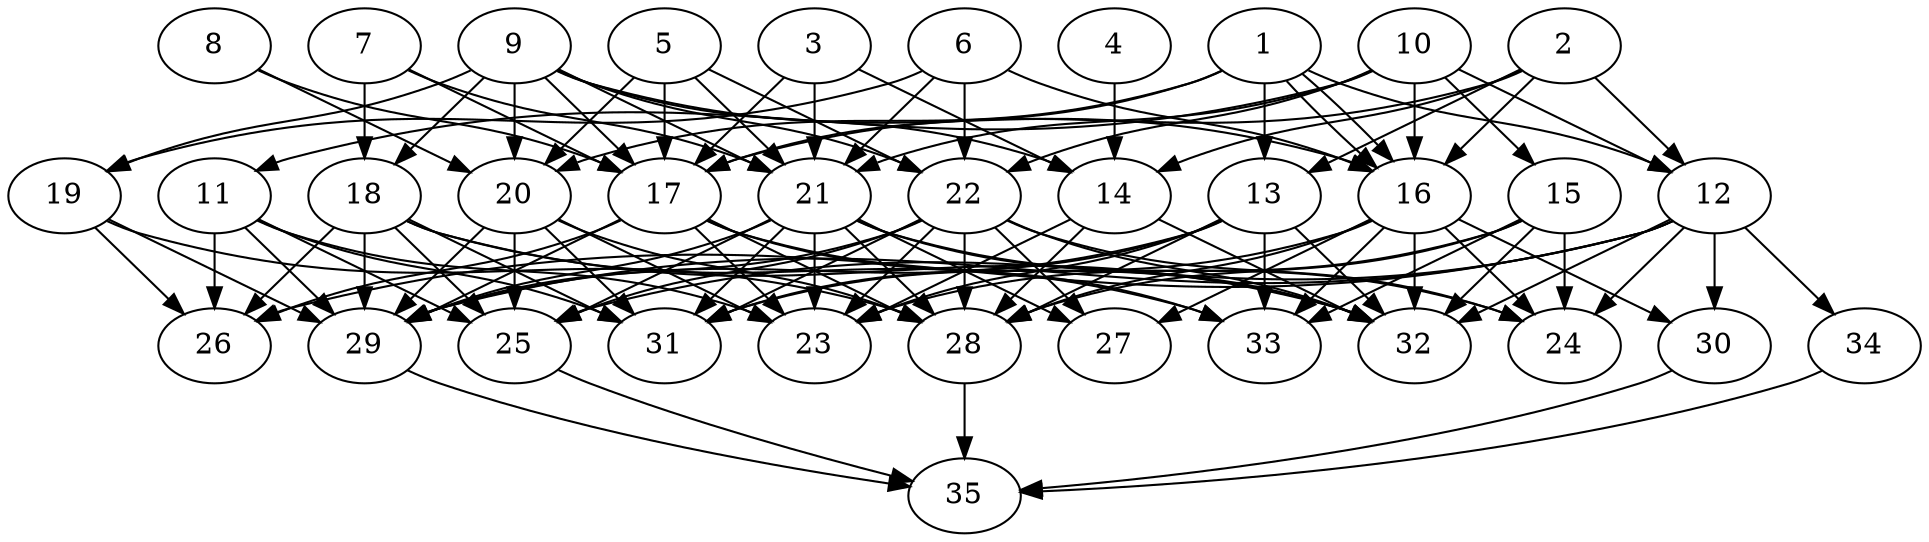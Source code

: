 // DAG automatically generated by daggen at Thu Oct  3 14:05:37 2019
// ./daggen --dot -n 35 --ccr 0.5 --fat 0.7 --regular 0.9 --density 0.7 --mindata 5242880 --maxdata 52428800 
digraph G {
  1 [size="93505536", alpha="0.18", expect_size="46752768"] 
  1 -> 12 [size ="46752768"]
  1 -> 13 [size ="46752768"]
  1 -> 16 [size ="46752768"]
  1 -> 16 [size ="46752768"]
  1 -> 17 [size ="46752768"]
  1 -> 20 [size ="46752768"]
  2 [size="43284480", alpha="0.09", expect_size="21642240"] 
  2 -> 12 [size ="21642240"]
  2 -> 13 [size ="21642240"]
  2 -> 14 [size ="21642240"]
  2 -> 16 [size ="21642240"]
  2 -> 17 [size ="21642240"]
  3 [size="91418624", alpha="0.13", expect_size="45709312"] 
  3 -> 14 [size ="45709312"]
  3 -> 17 [size ="45709312"]
  3 -> 21 [size ="45709312"]
  4 [size="46796800", alpha="0.14", expect_size="23398400"] 
  4 -> 14 [size ="23398400"]
  5 [size="80492544", alpha="0.19", expect_size="40246272"] 
  5 -> 17 [size ="40246272"]
  5 -> 20 [size ="40246272"]
  5 -> 21 [size ="40246272"]
  5 -> 22 [size ="40246272"]
  6 [size="83988480", alpha="0.12", expect_size="41994240"] 
  6 -> 16 [size ="41994240"]
  6 -> 19 [size ="41994240"]
  6 -> 21 [size ="41994240"]
  6 -> 22 [size ="41994240"]
  7 [size="26519552", alpha="0.01", expect_size="13259776"] 
  7 -> 17 [size ="13259776"]
  7 -> 18 [size ="13259776"]
  7 -> 21 [size ="13259776"]
  8 [size="36739072", alpha="0.11", expect_size="18369536"] 
  8 -> 17 [size ="18369536"]
  8 -> 20 [size ="18369536"]
  9 [size="16719872", alpha="0.13", expect_size="8359936"] 
  9 -> 14 [size ="8359936"]
  9 -> 16 [size ="8359936"]
  9 -> 17 [size ="8359936"]
  9 -> 18 [size ="8359936"]
  9 -> 19 [size ="8359936"]
  9 -> 20 [size ="8359936"]
  9 -> 21 [size ="8359936"]
  9 -> 22 [size ="8359936"]
  10 [size="22528000", alpha="0.06", expect_size="11264000"] 
  10 -> 11 [size ="11264000"]
  10 -> 12 [size ="11264000"]
  10 -> 15 [size ="11264000"]
  10 -> 16 [size ="11264000"]
  10 -> 21 [size ="11264000"]
  10 -> 22 [size ="11264000"]
  11 [size="49563648", alpha="0.15", expect_size="24781824"] 
  11 -> 23 [size ="24781824"]
  11 -> 25 [size ="24781824"]
  11 -> 26 [size ="24781824"]
  11 -> 29 [size ="24781824"]
  11 -> 31 [size ="24781824"]
  12 [size="41828352", alpha="0.12", expect_size="20914176"] 
  12 -> 24 [size ="20914176"]
  12 -> 25 [size ="20914176"]
  12 -> 26 [size ="20914176"]
  12 -> 29 [size ="20914176"]
  12 -> 30 [size ="20914176"]
  12 -> 32 [size ="20914176"]
  12 -> 34 [size ="20914176"]
  13 [size="82429952", alpha="0.16", expect_size="41214976"] 
  13 -> 23 [size ="41214976"]
  13 -> 28 [size ="41214976"]
  13 -> 29 [size ="41214976"]
  13 -> 31 [size ="41214976"]
  13 -> 32 [size ="41214976"]
  13 -> 33 [size ="41214976"]
  14 [size="49086464", alpha="0.17", expect_size="24543232"] 
  14 -> 23 [size ="24543232"]
  14 -> 28 [size ="24543232"]
  14 -> 32 [size ="24543232"]
  15 [size="21563392", alpha="0.15", expect_size="10781696"] 
  15 -> 23 [size ="10781696"]
  15 -> 24 [size ="10781696"]
  15 -> 28 [size ="10781696"]
  15 -> 32 [size ="10781696"]
  15 -> 33 [size ="10781696"]
  16 [size="18339840", alpha="0.05", expect_size="9169920"] 
  16 -> 24 [size ="9169920"]
  16 -> 27 [size ="9169920"]
  16 -> 28 [size ="9169920"]
  16 -> 30 [size ="9169920"]
  16 -> 31 [size ="9169920"]
  16 -> 32 [size ="9169920"]
  16 -> 33 [size ="9169920"]
  17 [size="75671552", alpha="0.12", expect_size="37835776"] 
  17 -> 23 [size ="37835776"]
  17 -> 26 [size ="37835776"]
  17 -> 28 [size ="37835776"]
  17 -> 29 [size ="37835776"]
  17 -> 32 [size ="37835776"]
  17 -> 33 [size ="37835776"]
  18 [size="82337792", alpha="0.12", expect_size="41168896"] 
  18 -> 25 [size ="41168896"]
  18 -> 26 [size ="41168896"]
  18 -> 29 [size ="41168896"]
  18 -> 31 [size ="41168896"]
  18 -> 32 [size ="41168896"]
  18 -> 33 [size ="41168896"]
  19 [size="39309312", alpha="0.07", expect_size="19654656"] 
  19 -> 26 [size ="19654656"]
  19 -> 28 [size ="19654656"]
  19 -> 29 [size ="19654656"]
  20 [size="99338240", alpha="0.17", expect_size="49669120"] 
  20 -> 23 [size ="49669120"]
  20 -> 25 [size ="49669120"]
  20 -> 28 [size ="49669120"]
  20 -> 29 [size ="49669120"]
  20 -> 31 [size ="49669120"]
  21 [size="32983040", alpha="0.04", expect_size="16491520"] 
  21 -> 23 [size ="16491520"]
  21 -> 24 [size ="16491520"]
  21 -> 25 [size ="16491520"]
  21 -> 27 [size ="16491520"]
  21 -> 28 [size ="16491520"]
  21 -> 29 [size ="16491520"]
  21 -> 31 [size ="16491520"]
  21 -> 32 [size ="16491520"]
  22 [size="102959104", alpha="0.17", expect_size="51479552"] 
  22 -> 23 [size ="51479552"]
  22 -> 24 [size ="51479552"]
  22 -> 25 [size ="51479552"]
  22 -> 27 [size ="51479552"]
  22 -> 28 [size ="51479552"]
  22 -> 29 [size ="51479552"]
  22 -> 31 [size ="51479552"]
  22 -> 32 [size ="51479552"]
  23 [size="63350784", alpha="0.08", expect_size="31675392"] 
  24 [size="42463232", alpha="0.07", expect_size="21231616"] 
  25 [size="27506688", alpha="0.01", expect_size="13753344"] 
  25 -> 35 [size ="13753344"]
  26 [size="96798720", alpha="0.10", expect_size="48399360"] 
  27 [size="27760640", alpha="0.02", expect_size="13880320"] 
  28 [size="82112512", alpha="0.00", expect_size="41056256"] 
  28 -> 35 [size ="41056256"]
  29 [size="44750848", alpha="0.20", expect_size="22375424"] 
  29 -> 35 [size ="22375424"]
  30 [size="79491072", alpha="0.02", expect_size="39745536"] 
  30 -> 35 [size ="39745536"]
  31 [size="63750144", alpha="0.12", expect_size="31875072"] 
  32 [size="80543744", alpha="0.09", expect_size="40271872"] 
  33 [size="68304896", alpha="0.01", expect_size="34152448"] 
  34 [size="13590528", alpha="0.01", expect_size="6795264"] 
  34 -> 35 [size ="6795264"]
  35 [size="47087616", alpha="0.04", expect_size="23543808"] 
}
